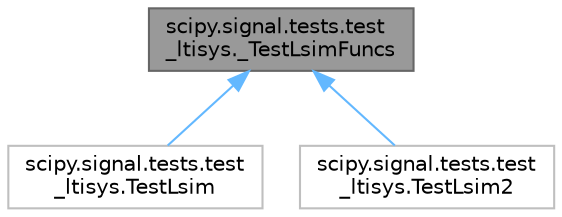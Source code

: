 digraph "scipy.signal.tests.test_ltisys._TestLsimFuncs"
{
 // LATEX_PDF_SIZE
  bgcolor="transparent";
  edge [fontname=Helvetica,fontsize=10,labelfontname=Helvetica,labelfontsize=10];
  node [fontname=Helvetica,fontsize=10,shape=box,height=0.2,width=0.4];
  Node1 [id="Node000001",label="scipy.signal.tests.test\l_ltisys._TestLsimFuncs",height=0.2,width=0.4,color="gray40", fillcolor="grey60", style="filled", fontcolor="black",tooltip=" "];
  Node1 -> Node2 [id="edge1_Node000001_Node000002",dir="back",color="steelblue1",style="solid",tooltip=" "];
  Node2 [id="Node000002",label="scipy.signal.tests.test\l_ltisys.TestLsim",height=0.2,width=0.4,color="grey75", fillcolor="white", style="filled",URL="$db/de8/classscipy_1_1signal_1_1tests_1_1test__ltisys_1_1TestLsim.html",tooltip=" "];
  Node1 -> Node3 [id="edge2_Node000001_Node000003",dir="back",color="steelblue1",style="solid",tooltip=" "];
  Node3 [id="Node000003",label="scipy.signal.tests.test\l_ltisys.TestLsim2",height=0.2,width=0.4,color="grey75", fillcolor="white", style="filled",URL="$d4/d6b/classscipy_1_1signal_1_1tests_1_1test__ltisys_1_1TestLsim2.html",tooltip=" "];
}
